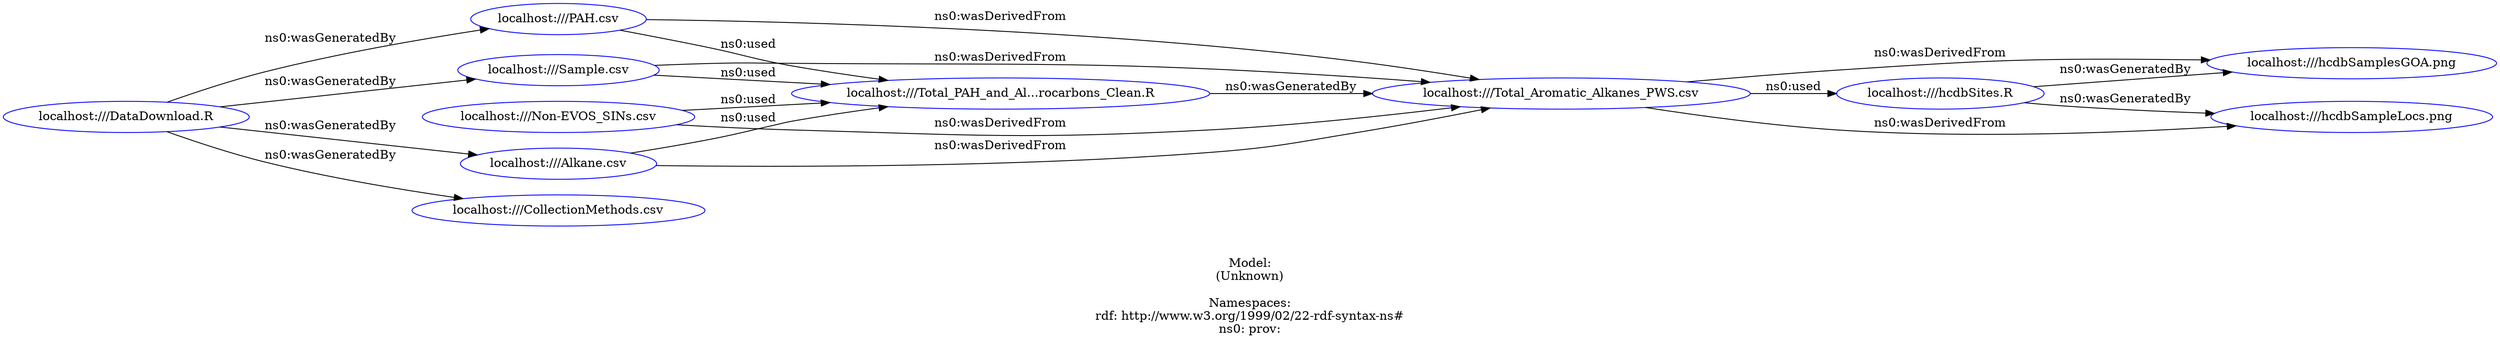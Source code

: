 digraph {
	rankdir = LR;
	charset="utf-8";

	"Rlocalhost:///Total_Aromatic_Alkanes_PWS.csv" -> "Rlocalhost:///hcdbSamplesGOA.png" [ label="ns0:wasDerivedFrom" ];
	"Rlocalhost:///Total_Aromatic_Alkanes_PWS.csv" -> "Rlocalhost:///hcdbSampleLocs.png" [ label="ns0:wasDerivedFrom" ];
	"Rlocalhost:///DataDownload.R" -> "Rlocalhost:///Sample.csv" [ label="ns0:wasGeneratedBy" ];
	"Rlocalhost:///DataDownload.R" -> "Rlocalhost:///PAH.csv" [ label="ns0:wasGeneratedBy" ];
	"Rlocalhost:///DataDownload.R" -> "Rlocalhost:///CollectionMethods.csv" [ label="ns0:wasGeneratedBy" ];
	"Rlocalhost:///DataDownload.R" -> "Rlocalhost:///Alkane.csv" [ label="ns0:wasGeneratedBy" ];
	"Rlocalhost:///Sample.csv" -> "Rlocalhost:///Total_PAH_and_Al...rocarbons_Clean.R" [ label="ns0:used" ];
	"Rlocalhost:///Non-EVOS_SINs.csv" -> "Rlocalhost:///Total_PAH_and_Al...rocarbons_Clean.R" [ label="ns0:used" ];
	"Rlocalhost:///Alkane.csv" -> "Rlocalhost:///Total_PAH_and_Al...rocarbons_Clean.R" [ label="ns0:used" ];
	"Rlocalhost:///Sample.csv" -> "Rlocalhost:///Total_Aromatic_Alkanes_PWS.csv" [ label="ns0:wasDerivedFrom" ];
	"Rlocalhost:///Alkane.csv" -> "Rlocalhost:///Total_Aromatic_Alkanes_PWS.csv" [ label="ns0:wasDerivedFrom" ];
	"Rlocalhost:///hcdbSites.R" -> "Rlocalhost:///hcdbSamplesGOA.png" [ label="ns0:wasGeneratedBy" ];
	"Rlocalhost:///hcdbSites.R" -> "Rlocalhost:///hcdbSampleLocs.png" [ label="ns0:wasGeneratedBy" ];
	"Rlocalhost:///PAH.csv" -> "Rlocalhost:///Total_PAH_and_Al...rocarbons_Clean.R" [ label="ns0:used" ];
	"Rlocalhost:///Total_PAH_and_Al...rocarbons_Clean.R" -> "Rlocalhost:///Total_Aromatic_Alkanes_PWS.csv" [ label="ns0:wasGeneratedBy" ];
	"Rlocalhost:///Non-EVOS_SINs.csv" -> "Rlocalhost:///Total_Aromatic_Alkanes_PWS.csv" [ label="ns0:wasDerivedFrom" ];
	"Rlocalhost:///PAH.csv" -> "Rlocalhost:///Total_Aromatic_Alkanes_PWS.csv" [ label="ns0:wasDerivedFrom" ];
	"Rlocalhost:///Total_Aromatic_Alkanes_PWS.csv" -> "Rlocalhost:///hcdbSites.R" [ label="ns0:used" ];

	// Resources
	"Rlocalhost:///Total_Aromatic_Alkanes_PWS.csv" [ label="localhost:///Total_Aromatic_Alkanes_PWS.csv", shape = ellipse, color = blue ];
	"Rlocalhost:///hcdbSamplesGOA.png" [ label="localhost:///hcdbSamplesGOA.png", shape = ellipse, color = blue ];
	"Rlocalhost:///hcdbSampleLocs.png" [ label="localhost:///hcdbSampleLocs.png", shape = ellipse, color = blue ];
	"Rlocalhost:///DataDownload.R" [ label="localhost:///DataDownload.R", shape = ellipse, color = blue ];
	"Rlocalhost:///Sample.csv" [ label="localhost:///Sample.csv", shape = ellipse, color = blue ];
	"Rlocalhost:///PAH.csv" [ label="localhost:///PAH.csv", shape = ellipse, color = blue ];
	"Rlocalhost:///CollectionMethods.csv" [ label="localhost:///CollectionMethods.csv", shape = ellipse, color = blue ];
	"Rlocalhost:///Alkane.csv" [ label="localhost:///Alkane.csv", shape = ellipse, color = blue ];
	"Rlocalhost:///Total_PAH_and_Al...rocarbons_Clean.R" [ label="localhost:///Total_PAH_and_Al...rocarbons_Clean.R", shape = ellipse, color = blue ];
	"Rlocalhost:///Non-EVOS_SINs.csv" [ label="localhost:///Non-EVOS_SINs.csv", shape = ellipse, color = blue ];
	"Rlocalhost:///hcdbSites.R" [ label="localhost:///hcdbSites.R", shape = ellipse, color = blue ];

	// Anonymous nodes

	// Literals

	label="\n\nModel:\n(Unknown)\n\nNamespaces:\nrdf: http://www.w3.org/1999/02/22-rdf-syntax-ns#\nns0: prov:\n";
}
